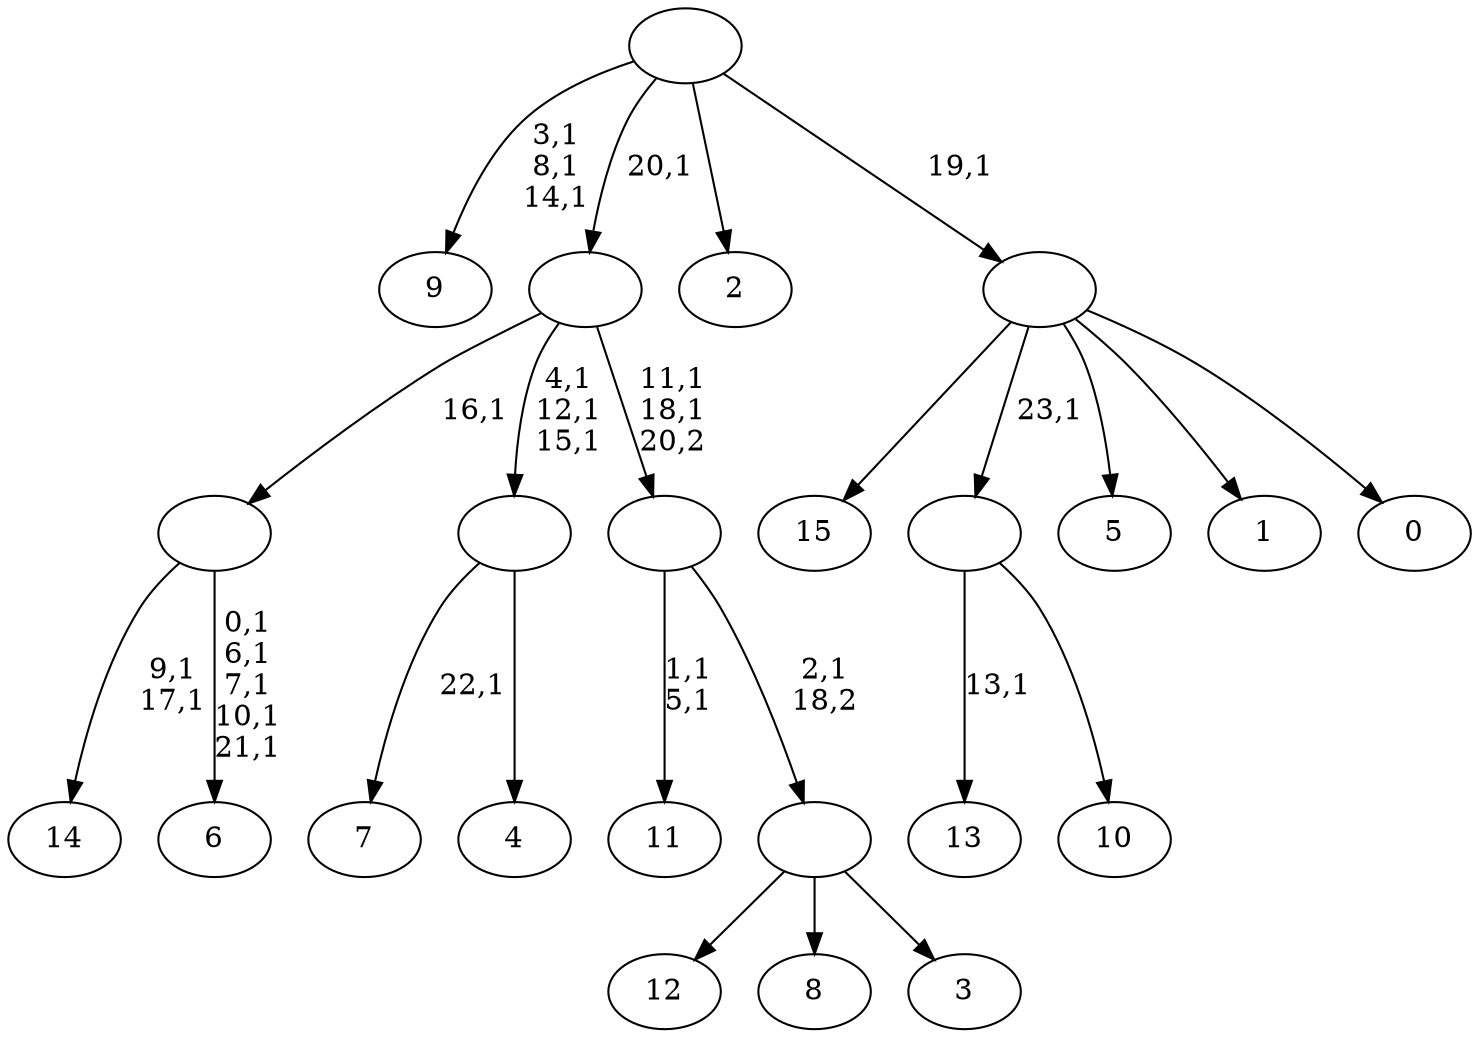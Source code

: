 digraph T {
	40 [label="15"]
	39 [label="14"]
	36 [label="13"]
	34 [label="12"]
	33 [label="11"]
	30 [label="10"]
	29 [label=""]
	28 [label="9"]
	24 [label="8"]
	23 [label="7"]
	21 [label="6"]
	15 [label=""]
	14 [label="5"]
	13 [label="4"]
	12 [label=""]
	9 [label="3"]
	8 [label=""]
	7 [label=""]
	5 [label=""]
	4 [label="2"]
	3 [label="1"]
	2 [label="0"]
	1 [label=""]
	0 [label=""]
	29 -> 36 [label="13,1"]
	29 -> 30 [label=""]
	15 -> 21 [label="0,1\n6,1\n7,1\n10,1\n21,1"]
	15 -> 39 [label="9,1\n17,1"]
	12 -> 23 [label="22,1"]
	12 -> 13 [label=""]
	8 -> 34 [label=""]
	8 -> 24 [label=""]
	8 -> 9 [label=""]
	7 -> 33 [label="1,1\n5,1"]
	7 -> 8 [label="2,1\n18,2"]
	5 -> 7 [label="11,1\n18,1\n20,2"]
	5 -> 12 [label="4,1\n12,1\n15,1"]
	5 -> 15 [label="16,1"]
	1 -> 40 [label=""]
	1 -> 29 [label="23,1"]
	1 -> 14 [label=""]
	1 -> 3 [label=""]
	1 -> 2 [label=""]
	0 -> 28 [label="3,1\n8,1\n14,1"]
	0 -> 5 [label="20,1"]
	0 -> 4 [label=""]
	0 -> 1 [label="19,1"]
}
